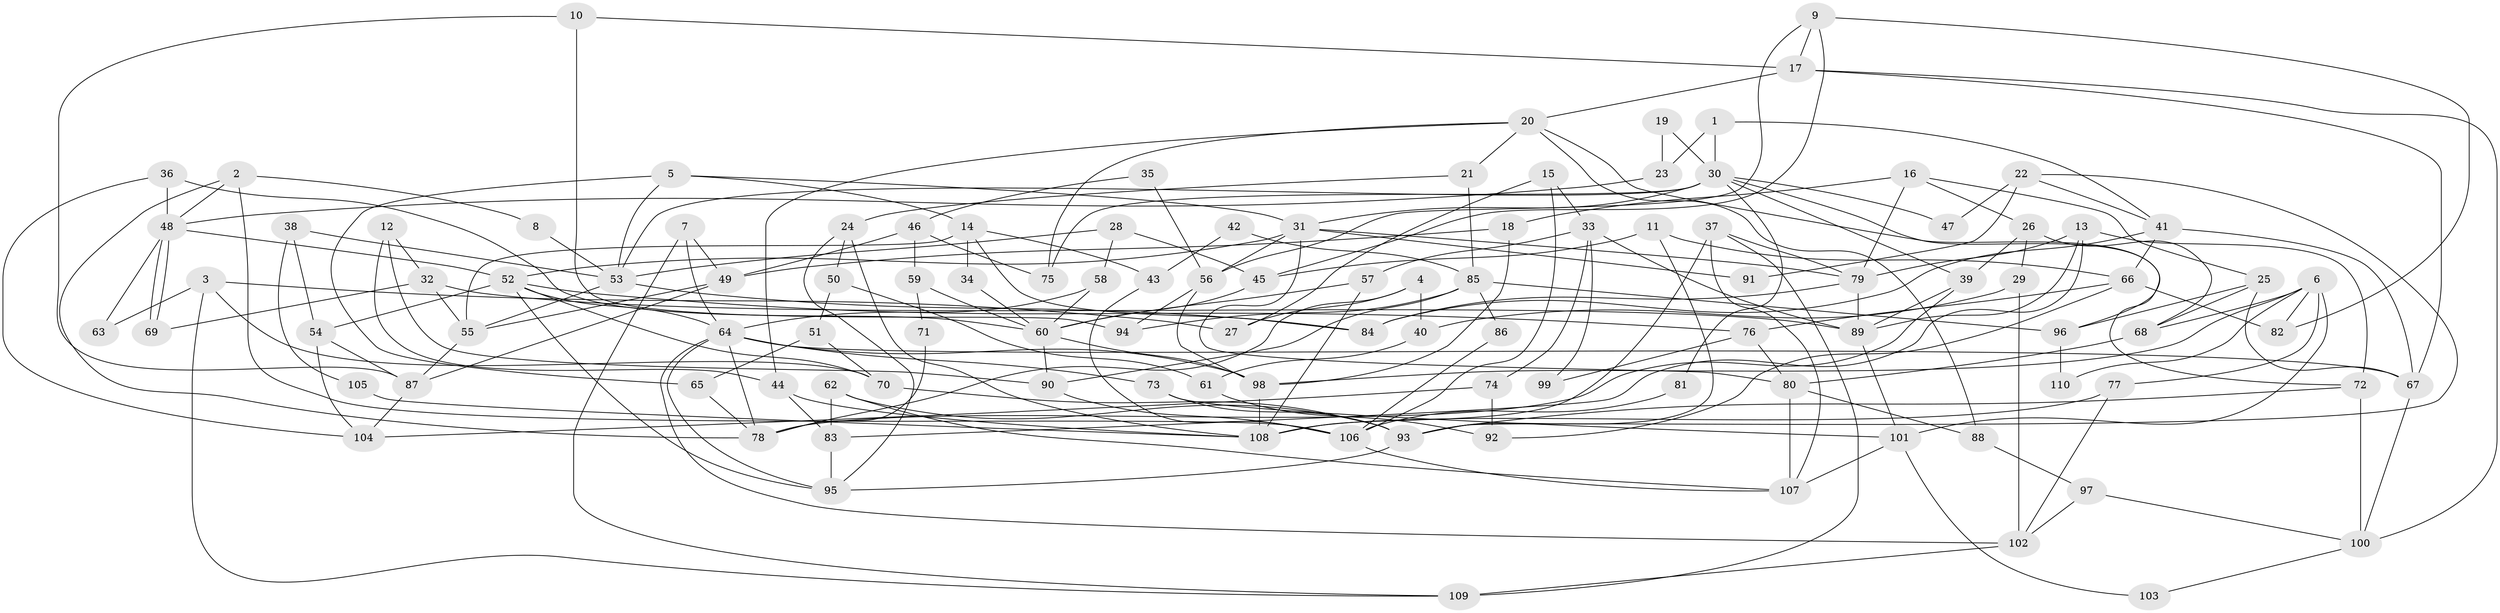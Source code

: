 // coarse degree distribution, {6: 0.16216216216216217, 4: 0.0945945945945946, 5: 0.16216216216216217, 3: 0.1891891891891892, 9: 0.04054054054054054, 8: 0.06756756756756757, 2: 0.17567567567567569, 7: 0.05405405405405406, 11: 0.013513513513513514, 12: 0.013513513513513514, 10: 0.02702702702702703}
// Generated by graph-tools (version 1.1) at 2025/24/03/03/25 07:24:04]
// undirected, 110 vertices, 220 edges
graph export_dot {
graph [start="1"]
  node [color=gray90,style=filled];
  1;
  2;
  3;
  4;
  5;
  6;
  7;
  8;
  9;
  10;
  11;
  12;
  13;
  14;
  15;
  16;
  17;
  18;
  19;
  20;
  21;
  22;
  23;
  24;
  25;
  26;
  27;
  28;
  29;
  30;
  31;
  32;
  33;
  34;
  35;
  36;
  37;
  38;
  39;
  40;
  41;
  42;
  43;
  44;
  45;
  46;
  47;
  48;
  49;
  50;
  51;
  52;
  53;
  54;
  55;
  56;
  57;
  58;
  59;
  60;
  61;
  62;
  63;
  64;
  65;
  66;
  67;
  68;
  69;
  70;
  71;
  72;
  73;
  74;
  75;
  76;
  77;
  78;
  79;
  80;
  81;
  82;
  83;
  84;
  85;
  86;
  87;
  88;
  89;
  90;
  91;
  92;
  93;
  94;
  95;
  96;
  97;
  98;
  99;
  100;
  101;
  102;
  103;
  104;
  105;
  106;
  107;
  108;
  109;
  110;
  1 -- 30;
  1 -- 41;
  1 -- 23;
  2 -- 106;
  2 -- 48;
  2 -- 8;
  2 -- 78;
  3 -- 70;
  3 -- 109;
  3 -- 27;
  3 -- 63;
  4 -- 78;
  4 -- 40;
  4 -- 27;
  5 -- 31;
  5 -- 53;
  5 -- 14;
  5 -- 65;
  6 -- 82;
  6 -- 68;
  6 -- 77;
  6 -- 98;
  6 -- 101;
  6 -- 110;
  7 -- 109;
  7 -- 64;
  7 -- 49;
  8 -- 53;
  9 -- 17;
  9 -- 56;
  9 -- 45;
  9 -- 82;
  10 -- 17;
  10 -- 87;
  10 -- 94;
  11 -- 45;
  11 -- 93;
  11 -- 66;
  12 -- 32;
  12 -- 44;
  12 -- 90;
  13 -- 79;
  13 -- 72;
  13 -- 83;
  13 -- 89;
  14 -- 55;
  14 -- 34;
  14 -- 43;
  14 -- 84;
  15 -- 27;
  15 -- 106;
  15 -- 33;
  16 -- 79;
  16 -- 18;
  16 -- 25;
  16 -- 26;
  17 -- 67;
  17 -- 20;
  17 -- 100;
  18 -- 98;
  18 -- 49;
  19 -- 30;
  19 -- 23;
  20 -- 21;
  20 -- 88;
  20 -- 44;
  20 -- 72;
  20 -- 75;
  21 -- 85;
  21 -- 24;
  22 -- 93;
  22 -- 41;
  22 -- 47;
  22 -- 91;
  23 -- 48;
  24 -- 95;
  24 -- 108;
  24 -- 50;
  25 -- 67;
  25 -- 68;
  25 -- 96;
  26 -- 39;
  26 -- 29;
  26 -- 68;
  28 -- 53;
  28 -- 45;
  28 -- 58;
  29 -- 102;
  29 -- 40;
  30 -- 31;
  30 -- 39;
  30 -- 47;
  30 -- 53;
  30 -- 75;
  30 -- 81;
  30 -- 96;
  31 -- 56;
  31 -- 80;
  31 -- 52;
  31 -- 79;
  31 -- 91;
  32 -- 89;
  32 -- 55;
  32 -- 69;
  33 -- 57;
  33 -- 74;
  33 -- 89;
  33 -- 99;
  34 -- 60;
  35 -- 46;
  35 -- 56;
  36 -- 48;
  36 -- 60;
  36 -- 104;
  37 -- 79;
  37 -- 108;
  37 -- 107;
  37 -- 109;
  38 -- 53;
  38 -- 54;
  38 -- 105;
  39 -- 89;
  39 -- 78;
  40 -- 61;
  41 -- 66;
  41 -- 84;
  41 -- 67;
  42 -- 85;
  42 -- 43;
  43 -- 106;
  44 -- 83;
  44 -- 108;
  45 -- 60;
  46 -- 49;
  46 -- 75;
  46 -- 59;
  48 -- 69;
  48 -- 69;
  48 -- 52;
  48 -- 63;
  49 -- 87;
  49 -- 55;
  50 -- 51;
  50 -- 61;
  51 -- 70;
  51 -- 65;
  52 -- 64;
  52 -- 54;
  52 -- 70;
  52 -- 76;
  52 -- 95;
  53 -- 84;
  53 -- 55;
  54 -- 87;
  54 -- 104;
  55 -- 87;
  56 -- 94;
  56 -- 98;
  57 -- 108;
  57 -- 60;
  58 -- 64;
  58 -- 60;
  59 -- 60;
  59 -- 71;
  60 -- 98;
  60 -- 90;
  61 -- 92;
  62 -- 83;
  62 -- 107;
  62 -- 93;
  64 -- 73;
  64 -- 67;
  64 -- 78;
  64 -- 95;
  64 -- 98;
  64 -- 102;
  65 -- 78;
  66 -- 76;
  66 -- 82;
  66 -- 92;
  67 -- 100;
  68 -- 80;
  70 -- 93;
  71 -- 78;
  72 -- 93;
  72 -- 100;
  73 -- 93;
  73 -- 101;
  74 -- 104;
  74 -- 92;
  76 -- 80;
  76 -- 99;
  77 -- 108;
  77 -- 102;
  79 -- 89;
  79 -- 84;
  80 -- 107;
  80 -- 88;
  81 -- 106;
  83 -- 95;
  85 -- 96;
  85 -- 90;
  85 -- 86;
  85 -- 94;
  86 -- 106;
  87 -- 104;
  88 -- 97;
  89 -- 101;
  90 -- 106;
  93 -- 95;
  96 -- 110;
  97 -- 102;
  97 -- 100;
  98 -- 108;
  100 -- 103;
  101 -- 103;
  101 -- 107;
  102 -- 109;
  105 -- 108;
  106 -- 107;
}
